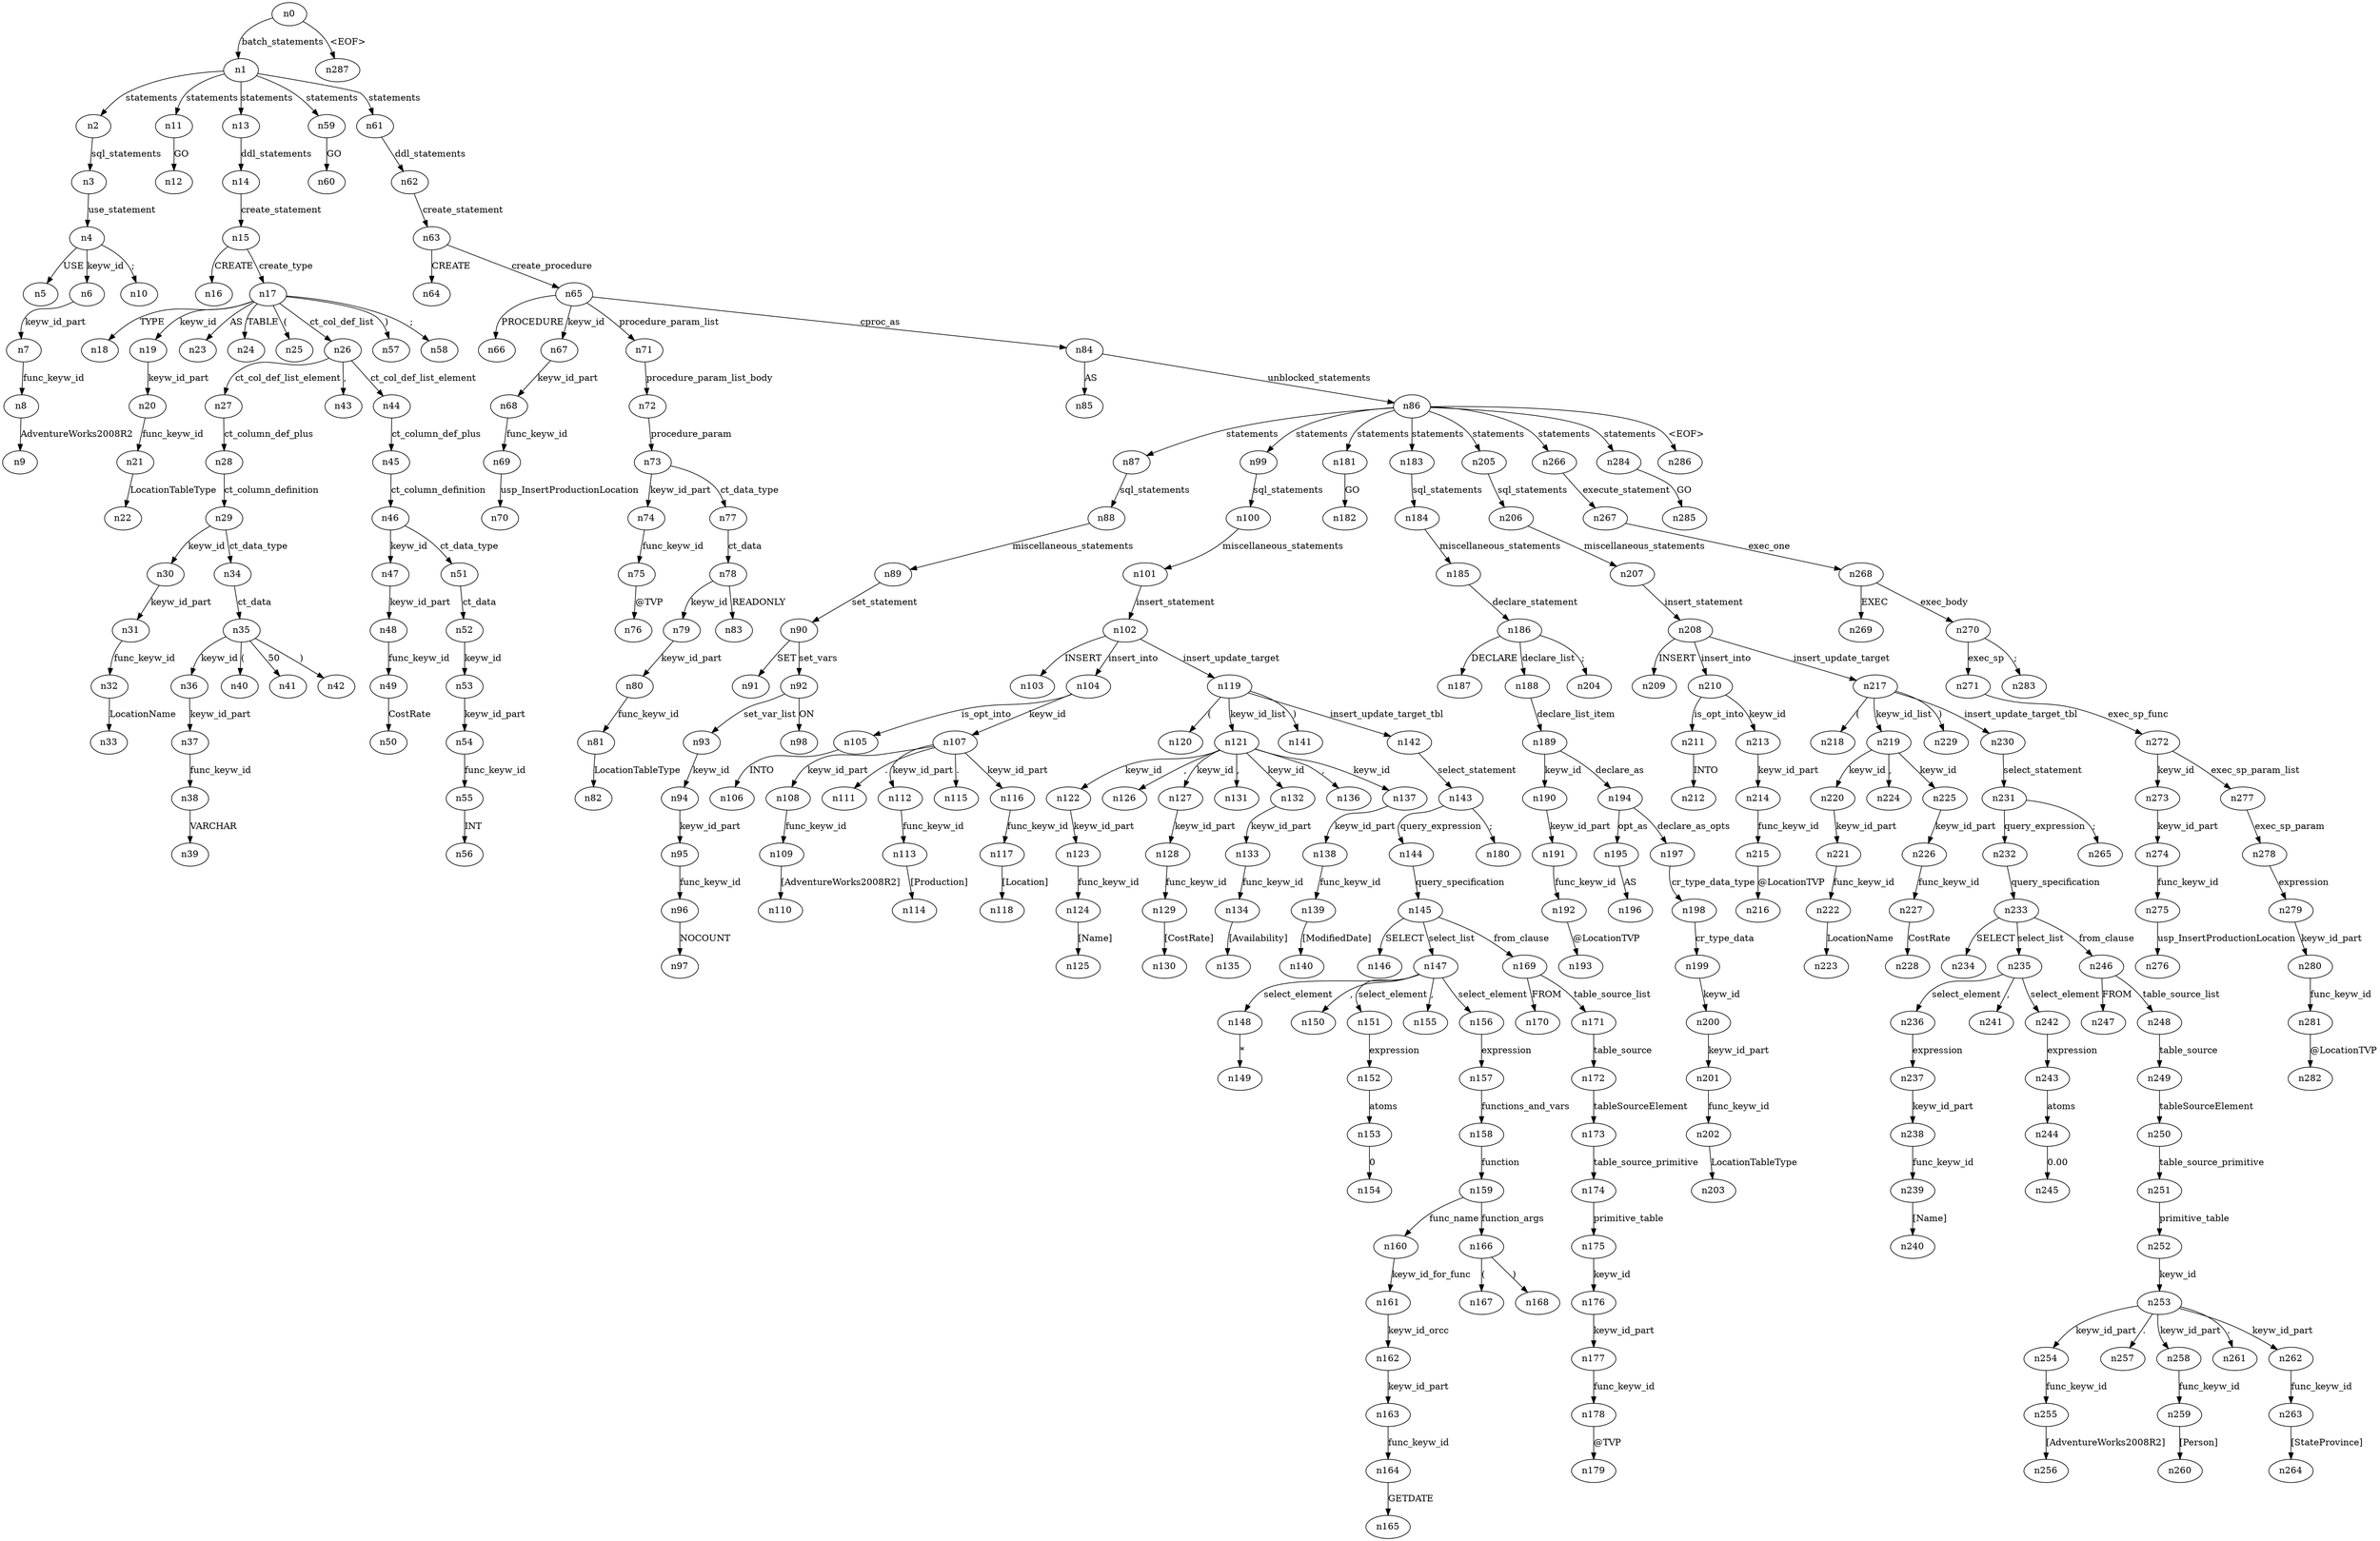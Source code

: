 digraph ParseTree {
  n0 -> n1 [label="batch_statements"];
  n1 -> n2 [label="statements"];
  n2 -> n3 [label="sql_statements"];
  n3 -> n4 [label="use_statement"];
  n4 -> n5 [label="USE"];
  n4 -> n6 [label="keyw_id"];
  n6 -> n7 [label="keyw_id_part"];
  n7 -> n8 [label="func_keyw_id"];
  n8 -> n9 [label="AdventureWorks2008R2"];
  n4 -> n10 [label=";"];
  n1 -> n11 [label="statements"];
  n11 -> n12 [label="GO"];
  n1 -> n13 [label="statements"];
  n13 -> n14 [label="ddl_statements"];
  n14 -> n15 [label="create_statement"];
  n15 -> n16 [label="CREATE"];
  n15 -> n17 [label="create_type"];
  n17 -> n18 [label="TYPE"];
  n17 -> n19 [label="keyw_id"];
  n19 -> n20 [label="keyw_id_part"];
  n20 -> n21 [label="func_keyw_id"];
  n21 -> n22 [label="LocationTableType"];
  n17 -> n23 [label="AS"];
  n17 -> n24 [label="TABLE"];
  n17 -> n25 [label="("];
  n17 -> n26 [label="ct_col_def_list"];
  n26 -> n27 [label="ct_col_def_list_element"];
  n27 -> n28 [label="ct_column_def_plus"];
  n28 -> n29 [label="ct_column_definition"];
  n29 -> n30 [label="keyw_id"];
  n30 -> n31 [label="keyw_id_part"];
  n31 -> n32 [label="func_keyw_id"];
  n32 -> n33 [label="LocationName"];
  n29 -> n34 [label="ct_data_type"];
  n34 -> n35 [label="ct_data"];
  n35 -> n36 [label="keyw_id"];
  n36 -> n37 [label="keyw_id_part"];
  n37 -> n38 [label="func_keyw_id"];
  n38 -> n39 [label="VARCHAR"];
  n35 -> n40 [label="("];
  n35 -> n41 [label="50"];
  n35 -> n42 [label=")"];
  n26 -> n43 [label=","];
  n26 -> n44 [label="ct_col_def_list_element"];
  n44 -> n45 [label="ct_column_def_plus"];
  n45 -> n46 [label="ct_column_definition"];
  n46 -> n47 [label="keyw_id"];
  n47 -> n48 [label="keyw_id_part"];
  n48 -> n49 [label="func_keyw_id"];
  n49 -> n50 [label="CostRate"];
  n46 -> n51 [label="ct_data_type"];
  n51 -> n52 [label="ct_data"];
  n52 -> n53 [label="keyw_id"];
  n53 -> n54 [label="keyw_id_part"];
  n54 -> n55 [label="func_keyw_id"];
  n55 -> n56 [label="INT"];
  n17 -> n57 [label=")"];
  n17 -> n58 [label=";"];
  n1 -> n59 [label="statements"];
  n59 -> n60 [label="GO"];
  n1 -> n61 [label="statements"];
  n61 -> n62 [label="ddl_statements"];
  n62 -> n63 [label="create_statement"];
  n63 -> n64 [label="CREATE"];
  n63 -> n65 [label="create_procedure"];
  n65 -> n66 [label="PROCEDURE"];
  n65 -> n67 [label="keyw_id"];
  n67 -> n68 [label="keyw_id_part"];
  n68 -> n69 [label="func_keyw_id"];
  n69 -> n70 [label="usp_InsertProductionLocation"];
  n65 -> n71 [label="procedure_param_list"];
  n71 -> n72 [label="procedure_param_list_body"];
  n72 -> n73 [label="procedure_param"];
  n73 -> n74 [label="keyw_id_part"];
  n74 -> n75 [label="func_keyw_id"];
  n75 -> n76 [label="@TVP"];
  n73 -> n77 [label="ct_data_type"];
  n77 -> n78 [label="ct_data"];
  n78 -> n79 [label="keyw_id"];
  n79 -> n80 [label="keyw_id_part"];
  n80 -> n81 [label="func_keyw_id"];
  n81 -> n82 [label="LocationTableType"];
  n78 -> n83 [label="READONLY"];
  n65 -> n84 [label="cproc_as"];
  n84 -> n85 [label="AS"];
  n84 -> n86 [label="unblocked_statements"];
  n86 -> n87 [label="statements"];
  n87 -> n88 [label="sql_statements"];
  n88 -> n89 [label="miscellaneous_statements"];
  n89 -> n90 [label="set_statement"];
  n90 -> n91 [label="SET"];
  n90 -> n92 [label="set_vars"];
  n92 -> n93 [label="set_var_list"];
  n93 -> n94 [label="keyw_id"];
  n94 -> n95 [label="keyw_id_part"];
  n95 -> n96 [label="func_keyw_id"];
  n96 -> n97 [label="NOCOUNT"];
  n92 -> n98 [label="ON"];
  n86 -> n99 [label="statements"];
  n99 -> n100 [label="sql_statements"];
  n100 -> n101 [label="miscellaneous_statements"];
  n101 -> n102 [label="insert_statement"];
  n102 -> n103 [label="INSERT"];
  n102 -> n104 [label="insert_into"];
  n104 -> n105 [label="is_opt_into"];
  n105 -> n106 [label="INTO"];
  n104 -> n107 [label="keyw_id"];
  n107 -> n108 [label="keyw_id_part"];
  n108 -> n109 [label="func_keyw_id"];
  n109 -> n110 [label="[AdventureWorks2008R2]"];
  n107 -> n111 [label="."];
  n107 -> n112 [label="keyw_id_part"];
  n112 -> n113 [label="func_keyw_id"];
  n113 -> n114 [label="[Production]"];
  n107 -> n115 [label="."];
  n107 -> n116 [label="keyw_id_part"];
  n116 -> n117 [label="func_keyw_id"];
  n117 -> n118 [label="[Location]"];
  n102 -> n119 [label="insert_update_target"];
  n119 -> n120 [label="("];
  n119 -> n121 [label="keyw_id_list"];
  n121 -> n122 [label="keyw_id"];
  n122 -> n123 [label="keyw_id_part"];
  n123 -> n124 [label="func_keyw_id"];
  n124 -> n125 [label="[Name]"];
  n121 -> n126 [label=","];
  n121 -> n127 [label="keyw_id"];
  n127 -> n128 [label="keyw_id_part"];
  n128 -> n129 [label="func_keyw_id"];
  n129 -> n130 [label="[CostRate]"];
  n121 -> n131 [label=","];
  n121 -> n132 [label="keyw_id"];
  n132 -> n133 [label="keyw_id_part"];
  n133 -> n134 [label="func_keyw_id"];
  n134 -> n135 [label="[Availability]"];
  n121 -> n136 [label=","];
  n121 -> n137 [label="keyw_id"];
  n137 -> n138 [label="keyw_id_part"];
  n138 -> n139 [label="func_keyw_id"];
  n139 -> n140 [label="[ModifiedDate]"];
  n119 -> n141 [label=")"];
  n119 -> n142 [label="insert_update_target_tbl"];
  n142 -> n143 [label="select_statement"];
  n143 -> n144 [label="query_expression"];
  n144 -> n145 [label="query_specification"];
  n145 -> n146 [label="SELECT"];
  n145 -> n147 [label="select_list"];
  n147 -> n148 [label="select_element"];
  n148 -> n149 [label="*"];
  n147 -> n150 [label=","];
  n147 -> n151 [label="select_element"];
  n151 -> n152 [label="expression"];
  n152 -> n153 [label="atoms"];
  n153 -> n154 [label="0"];
  n147 -> n155 [label=","];
  n147 -> n156 [label="select_element"];
  n156 -> n157 [label="expression"];
  n157 -> n158 [label="functions_and_vars"];
  n158 -> n159 [label="function"];
  n159 -> n160 [label="func_name"];
  n160 -> n161 [label="keyw_id_for_func"];
  n161 -> n162 [label="keyw_id_orcc"];
  n162 -> n163 [label="keyw_id_part"];
  n163 -> n164 [label="func_keyw_id"];
  n164 -> n165 [label="GETDATE"];
  n159 -> n166 [label="function_args"];
  n166 -> n167 [label="("];
  n166 -> n168 [label=")"];
  n145 -> n169 [label="from_clause"];
  n169 -> n170 [label="FROM"];
  n169 -> n171 [label="table_source_list"];
  n171 -> n172 [label="table_source"];
  n172 -> n173 [label="tableSourceElement"];
  n173 -> n174 [label="table_source_primitive"];
  n174 -> n175 [label="primitive_table"];
  n175 -> n176 [label="keyw_id"];
  n176 -> n177 [label="keyw_id_part"];
  n177 -> n178 [label="func_keyw_id"];
  n178 -> n179 [label="@TVP"];
  n143 -> n180 [label=";"];
  n86 -> n181 [label="statements"];
  n181 -> n182 [label="GO"];
  n86 -> n183 [label="statements"];
  n183 -> n184 [label="sql_statements"];
  n184 -> n185 [label="miscellaneous_statements"];
  n185 -> n186 [label="declare_statement"];
  n186 -> n187 [label="DECLARE"];
  n186 -> n188 [label="declare_list"];
  n188 -> n189 [label="declare_list_item"];
  n189 -> n190 [label="keyw_id"];
  n190 -> n191 [label="keyw_id_part"];
  n191 -> n192 [label="func_keyw_id"];
  n192 -> n193 [label="@LocationTVP"];
  n189 -> n194 [label="declare_as"];
  n194 -> n195 [label="opt_as"];
  n195 -> n196 [label="AS"];
  n194 -> n197 [label="declare_as_opts"];
  n197 -> n198 [label="cr_type_data_type"];
  n198 -> n199 [label="cr_type_data"];
  n199 -> n200 [label="keyw_id"];
  n200 -> n201 [label="keyw_id_part"];
  n201 -> n202 [label="func_keyw_id"];
  n202 -> n203 [label="LocationTableType"];
  n186 -> n204 [label=";"];
  n86 -> n205 [label="statements"];
  n205 -> n206 [label="sql_statements"];
  n206 -> n207 [label="miscellaneous_statements"];
  n207 -> n208 [label="insert_statement"];
  n208 -> n209 [label="INSERT"];
  n208 -> n210 [label="insert_into"];
  n210 -> n211 [label="is_opt_into"];
  n211 -> n212 [label="INTO"];
  n210 -> n213 [label="keyw_id"];
  n213 -> n214 [label="keyw_id_part"];
  n214 -> n215 [label="func_keyw_id"];
  n215 -> n216 [label="@LocationTVP"];
  n208 -> n217 [label="insert_update_target"];
  n217 -> n218 [label="("];
  n217 -> n219 [label="keyw_id_list"];
  n219 -> n220 [label="keyw_id"];
  n220 -> n221 [label="keyw_id_part"];
  n221 -> n222 [label="func_keyw_id"];
  n222 -> n223 [label="LocationName"];
  n219 -> n224 [label=","];
  n219 -> n225 [label="keyw_id"];
  n225 -> n226 [label="keyw_id_part"];
  n226 -> n227 [label="func_keyw_id"];
  n227 -> n228 [label="CostRate"];
  n217 -> n229 [label=")"];
  n217 -> n230 [label="insert_update_target_tbl"];
  n230 -> n231 [label="select_statement"];
  n231 -> n232 [label="query_expression"];
  n232 -> n233 [label="query_specification"];
  n233 -> n234 [label="SELECT"];
  n233 -> n235 [label="select_list"];
  n235 -> n236 [label="select_element"];
  n236 -> n237 [label="expression"];
  n237 -> n238 [label="keyw_id_part"];
  n238 -> n239 [label="func_keyw_id"];
  n239 -> n240 [label="[Name]"];
  n235 -> n241 [label=","];
  n235 -> n242 [label="select_element"];
  n242 -> n243 [label="expression"];
  n243 -> n244 [label="atoms"];
  n244 -> n245 [label="0.00"];
  n233 -> n246 [label="from_clause"];
  n246 -> n247 [label="FROM"];
  n246 -> n248 [label="table_source_list"];
  n248 -> n249 [label="table_source"];
  n249 -> n250 [label="tableSourceElement"];
  n250 -> n251 [label="table_source_primitive"];
  n251 -> n252 [label="primitive_table"];
  n252 -> n253 [label="keyw_id"];
  n253 -> n254 [label="keyw_id_part"];
  n254 -> n255 [label="func_keyw_id"];
  n255 -> n256 [label="[AdventureWorks2008R2]"];
  n253 -> n257 [label="."];
  n253 -> n258 [label="keyw_id_part"];
  n258 -> n259 [label="func_keyw_id"];
  n259 -> n260 [label="[Person]"];
  n253 -> n261 [label="."];
  n253 -> n262 [label="keyw_id_part"];
  n262 -> n263 [label="func_keyw_id"];
  n263 -> n264 [label="[StateProvince]"];
  n231 -> n265 [label=";"];
  n86 -> n266 [label="statements"];
  n266 -> n267 [label="execute_statement"];
  n267 -> n268 [label="exec_one"];
  n268 -> n269 [label="EXEC"];
  n268 -> n270 [label="exec_body"];
  n270 -> n271 [label="exec_sp"];
  n271 -> n272 [label="exec_sp_func"];
  n272 -> n273 [label="keyw_id"];
  n273 -> n274 [label="keyw_id_part"];
  n274 -> n275 [label="func_keyw_id"];
  n275 -> n276 [label="usp_InsertProductionLocation"];
  n272 -> n277 [label="exec_sp_param_list"];
  n277 -> n278 [label="exec_sp_param"];
  n278 -> n279 [label="expression"];
  n279 -> n280 [label="keyw_id_part"];
  n280 -> n281 [label="func_keyw_id"];
  n281 -> n282 [label="@LocationTVP"];
  n270 -> n283 [label=";"];
  n86 -> n284 [label="statements"];
  n284 -> n285 [label="GO"];
  n86 -> n286 [label="<EOF>"];
  n0 -> n287 [label="<EOF>"];
}